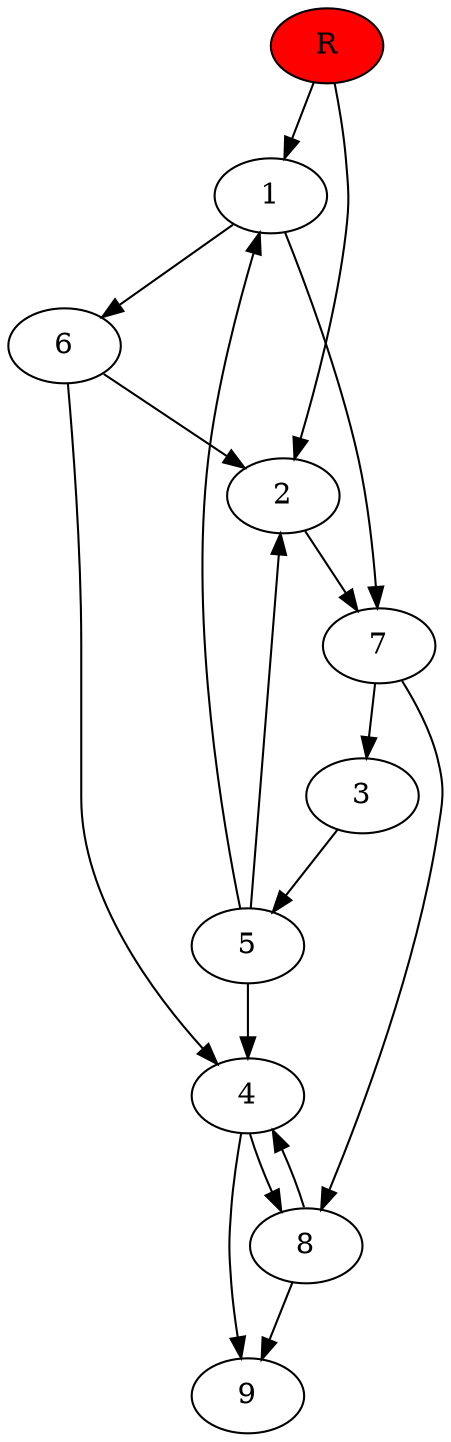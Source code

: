 digraph prb23181 {
	1
	2
	3
	4
	5
	6
	7
	8
	R [fillcolor="#ff0000" style=filled]
	1 -> 6
	1 -> 7
	2 -> 7
	3 -> 5
	4 -> 8
	4 -> 9
	5 -> 1
	5 -> 2
	5 -> 4
	6 -> 2
	6 -> 4
	7 -> 3
	7 -> 8
	8 -> 4
	8 -> 9
	R -> 1
	R -> 2
}
